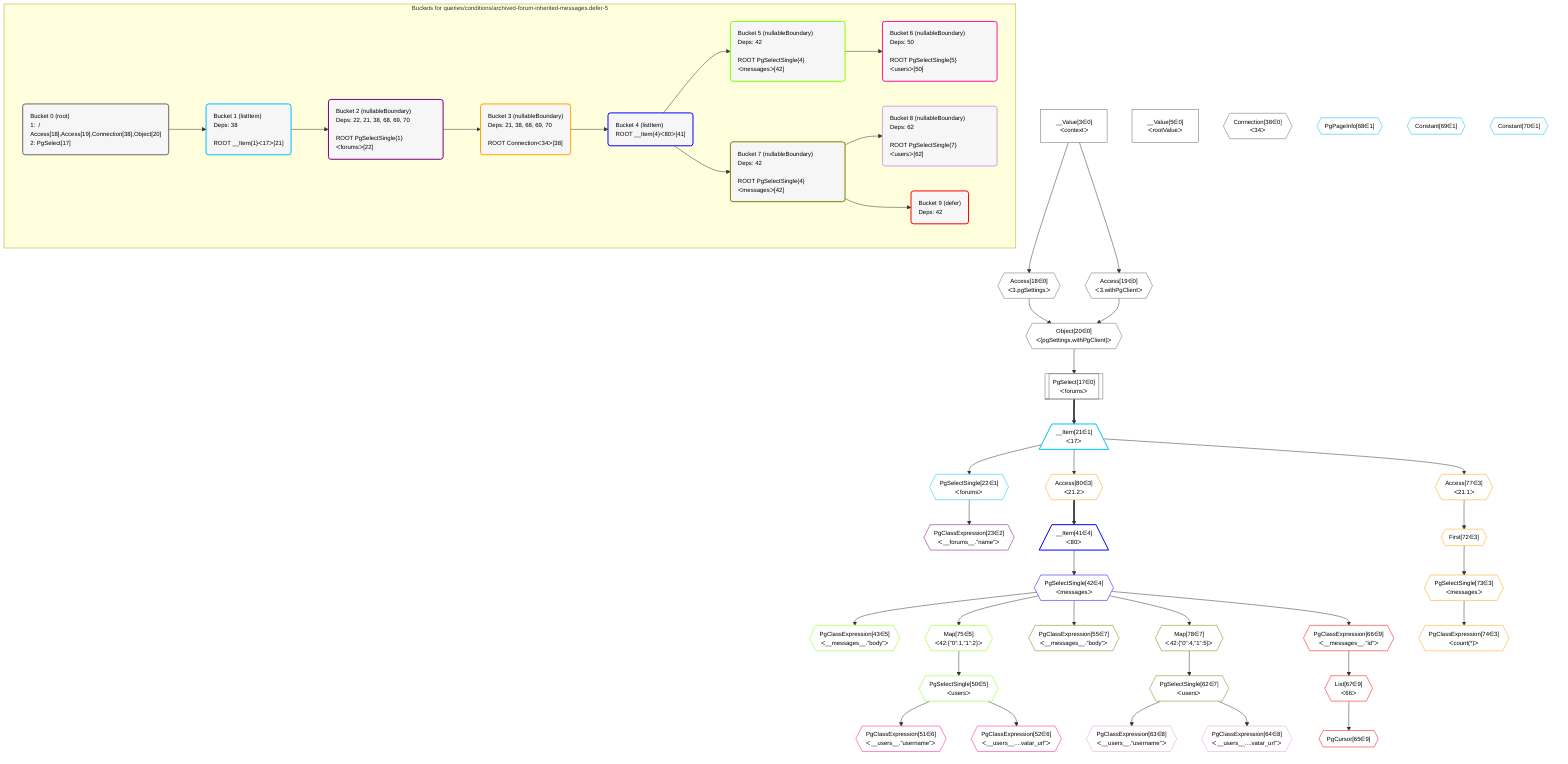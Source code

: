 %%{init: {'themeVariables': { 'fontSize': '12px'}}}%%
graph TD
    classDef path fill:#eee,stroke:#000,color:#000
    classDef plan fill:#fff,stroke-width:1px,color:#000
    classDef itemplan fill:#fff,stroke-width:2px,color:#000
    classDef unbatchedplan fill:#dff,stroke-width:1px,color:#000
    classDef sideeffectplan fill:#fcc,stroke-width:2px,color:#000
    classDef bucket fill:#f6f6f6,color:#000,stroke-width:2px,text-align:left


    %% define steps
    __Value3["__Value[3∈0]<br />ᐸcontextᐳ"]:::plan
    __Value5["__Value[5∈0]<br />ᐸrootValueᐳ"]:::plan
    Access18{{"Access[18∈0]<br />ᐸ3.pgSettingsᐳ"}}:::plan
    Access19{{"Access[19∈0]<br />ᐸ3.withPgClientᐳ"}}:::plan
    Object20{{"Object[20∈0]<br />ᐸ{pgSettings,withPgClient}ᐳ"}}:::plan
    PgSelect17[["PgSelect[17∈0]<br />ᐸforumsᐳ"]]:::plan
    __Item21[/"__Item[21∈1]<br />ᐸ17ᐳ"\]:::itemplan
    PgSelectSingle22{{"PgSelectSingle[22∈1]<br />ᐸforumsᐳ"}}:::plan
    PgClassExpression23{{"PgClassExpression[23∈2]<br />ᐸ__forums__.”name”ᐳ"}}:::plan
    Connection38{{"Connection[38∈0]<br />ᐸ34ᐳ"}}:::plan
    Access80{{"Access[80∈3]<br />ᐸ21.2ᐳ"}}:::plan
    __Item41[/"__Item[41∈4]<br />ᐸ80ᐳ"\]:::itemplan
    PgSelectSingle42{{"PgSelectSingle[42∈4]<br />ᐸmessagesᐳ"}}:::plan
    PgClassExpression43{{"PgClassExpression[43∈5]<br />ᐸ__messages__.”body”ᐳ"}}:::plan
    Map75{{"Map[75∈5]<br />ᐸ42:{”0”:1,”1”:2}ᐳ"}}:::plan
    PgSelectSingle50{{"PgSelectSingle[50∈5]<br />ᐸusersᐳ"}}:::plan
    PgClassExpression51{{"PgClassExpression[51∈6]<br />ᐸ__users__.”username”ᐳ"}}:::plan
    PgClassExpression52{{"PgClassExpression[52∈6]<br />ᐸ__users__....vatar_url”ᐳ"}}:::plan
    PgClassExpression55{{"PgClassExpression[55∈7]<br />ᐸ__messages__.”body”ᐳ"}}:::plan
    Map78{{"Map[78∈7]<br />ᐸ42:{”0”:4,”1”:5}ᐳ"}}:::plan
    PgSelectSingle62{{"PgSelectSingle[62∈7]<br />ᐸusersᐳ"}}:::plan
    PgClassExpression63{{"PgClassExpression[63∈8]<br />ᐸ__users__.”username”ᐳ"}}:::plan
    PgClassExpression64{{"PgClassExpression[64∈8]<br />ᐸ__users__....vatar_url”ᐳ"}}:::plan
    PgClassExpression66{{"PgClassExpression[66∈9]<br />ᐸ__messages__.”id”ᐳ"}}:::plan
    List67{{"List[67∈9]<br />ᐸ66ᐳ"}}:::plan
    PgCursor65{{"PgCursor[65∈9]"}}:::plan
    PgPageInfo68{{"PgPageInfo[68∈1]"}}:::plan
    Constant69{{"Constant[69∈1]"}}:::plan
    Constant70{{"Constant[70∈1]"}}:::plan
    Access77{{"Access[77∈3]<br />ᐸ21.1ᐳ"}}:::plan
    First72{{"First[72∈3]"}}:::plan
    PgSelectSingle73{{"PgSelectSingle[73∈3]<br />ᐸmessagesᐳ"}}:::plan
    PgClassExpression74{{"PgClassExpression[74∈3]<br />ᐸcount(*)ᐳ"}}:::plan

    %% plan dependencies
    __Value3 --> Access18
    __Value3 --> Access19
    Access18 & Access19 --> Object20
    Object20 --> PgSelect17
    PgSelect17 ==> __Item21
    __Item21 --> PgSelectSingle22
    PgSelectSingle22 --> PgClassExpression23
    __Item21 --> Access80
    Access80 ==> __Item41
    __Item41 --> PgSelectSingle42
    PgSelectSingle42 --> PgClassExpression43
    PgSelectSingle42 --> Map75
    Map75 --> PgSelectSingle50
    PgSelectSingle50 --> PgClassExpression51
    PgSelectSingle50 --> PgClassExpression52
    PgSelectSingle42 --> PgClassExpression55
    PgSelectSingle42 --> Map78
    Map78 --> PgSelectSingle62
    PgSelectSingle62 --> PgClassExpression63
    PgSelectSingle62 --> PgClassExpression64
    PgSelectSingle42 --> PgClassExpression66
    PgClassExpression66 --> List67
    List67 --> PgCursor65
    __Item21 --> Access77
    Access77 --> First72
    First72 --> PgSelectSingle73
    PgSelectSingle73 --> PgClassExpression74

    subgraph "Buckets for queries/conditions/archived-forum-inherited-messages.defer-5"
    Bucket0("Bucket 0 (root)<br />1:  / Access[18],Access[19],Connection[38],Object[20]<br />2: PgSelect[17]"):::bucket
    classDef bucket0 stroke:#696969
    class Bucket0,__Value3,__Value5,PgSelect17,Access18,Access19,Object20,Connection38 bucket0
    Bucket1("Bucket 1 (listItem)<br />Deps: 38<br /><br />ROOT __Item{1}ᐸ17ᐳ[21]"):::bucket
    classDef bucket1 stroke:#00bfff
    class Bucket1,__Item21,PgSelectSingle22,PgPageInfo68,Constant69,Constant70 bucket1
    Bucket2("Bucket 2 (nullableBoundary)<br />Deps: 22, 21, 38, 68, 69, 70<br /><br />ROOT PgSelectSingle{1}ᐸforumsᐳ[22]"):::bucket
    classDef bucket2 stroke:#7f007f
    class Bucket2,PgClassExpression23 bucket2
    Bucket3("Bucket 3 (nullableBoundary)<br />Deps: 21, 38, 68, 69, 70<br /><br />ROOT Connectionᐸ34ᐳ[38]"):::bucket
    classDef bucket3 stroke:#ffa500
    class Bucket3,First72,PgSelectSingle73,PgClassExpression74,Access77,Access80 bucket3
    Bucket4("Bucket 4 (listItem)<br />ROOT __Item{4}ᐸ80ᐳ[41]"):::bucket
    classDef bucket4 stroke:#0000ff
    class Bucket4,__Item41,PgSelectSingle42 bucket4
    Bucket5("Bucket 5 (nullableBoundary)<br />Deps: 42<br /><br />ROOT PgSelectSingle{4}ᐸmessagesᐳ[42]"):::bucket
    classDef bucket5 stroke:#7fff00
    class Bucket5,PgClassExpression43,PgSelectSingle50,Map75 bucket5
    Bucket6("Bucket 6 (nullableBoundary)<br />Deps: 50<br /><br />ROOT PgSelectSingle{5}ᐸusersᐳ[50]"):::bucket
    classDef bucket6 stroke:#ff1493
    class Bucket6,PgClassExpression51,PgClassExpression52 bucket6
    Bucket7("Bucket 7 (nullableBoundary)<br />Deps: 42<br /><br />ROOT PgSelectSingle{4}ᐸmessagesᐳ[42]"):::bucket
    classDef bucket7 stroke:#808000
    class Bucket7,PgClassExpression55,PgSelectSingle62,Map78 bucket7
    Bucket8("Bucket 8 (nullableBoundary)<br />Deps: 62<br /><br />ROOT PgSelectSingle{7}ᐸusersᐳ[62]"):::bucket
    classDef bucket8 stroke:#dda0dd
    class Bucket8,PgClassExpression63,PgClassExpression64 bucket8
    Bucket9("Bucket 9 (defer)<br />Deps: 42"):::bucket
    classDef bucket9 stroke:#ff0000
    class Bucket9,PgCursor65,PgClassExpression66,List67 bucket9
    Bucket0 --> Bucket1
    Bucket1 --> Bucket2
    Bucket2 --> Bucket3
    Bucket3 --> Bucket4
    Bucket4 --> Bucket5 & Bucket7
    Bucket5 --> Bucket6
    Bucket7 --> Bucket8 & Bucket9
    end